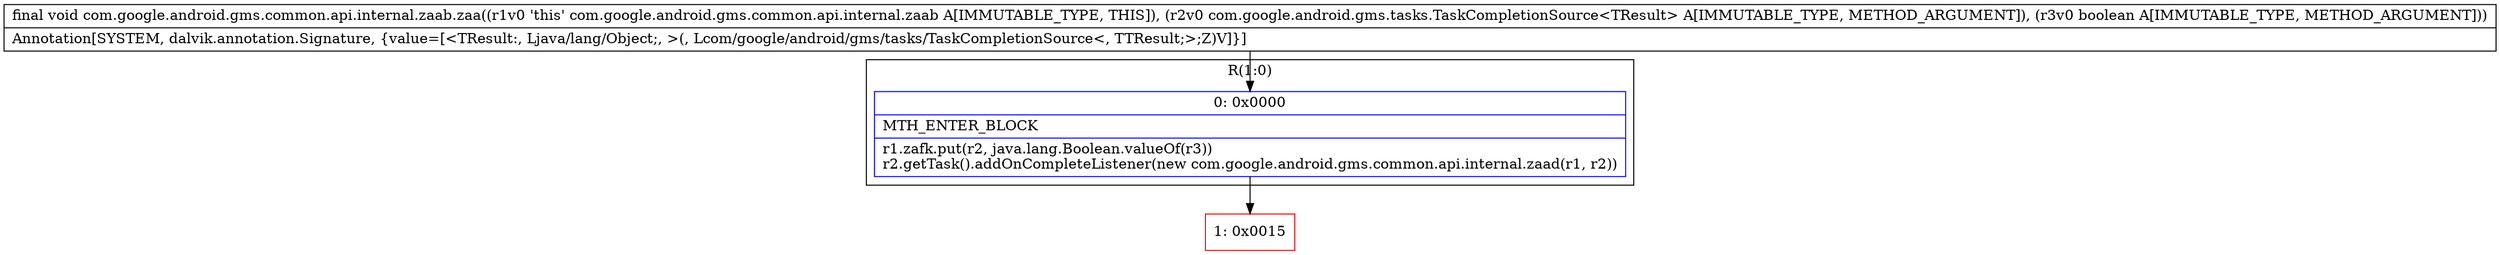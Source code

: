 digraph "CFG forcom.google.android.gms.common.api.internal.zaab.zaa(Lcom\/google\/android\/gms\/tasks\/TaskCompletionSource;Z)V" {
subgraph cluster_Region_1487141656 {
label = "R(1:0)";
node [shape=record,color=blue];
Node_0 [shape=record,label="{0\:\ 0x0000|MTH_ENTER_BLOCK\l|r1.zafk.put(r2, java.lang.Boolean.valueOf(r3))\lr2.getTask().addOnCompleteListener(new com.google.android.gms.common.api.internal.zaad(r1, r2))\l}"];
}
Node_1 [shape=record,color=red,label="{1\:\ 0x0015}"];
MethodNode[shape=record,label="{final void com.google.android.gms.common.api.internal.zaab.zaa((r1v0 'this' com.google.android.gms.common.api.internal.zaab A[IMMUTABLE_TYPE, THIS]), (r2v0 com.google.android.gms.tasks.TaskCompletionSource\<TResult\> A[IMMUTABLE_TYPE, METHOD_ARGUMENT]), (r3v0 boolean A[IMMUTABLE_TYPE, METHOD_ARGUMENT]))  | Annotation[SYSTEM, dalvik.annotation.Signature, \{value=[\<TResult:, Ljava\/lang\/Object;, \>(, Lcom\/google\/android\/gms\/tasks\/TaskCompletionSource\<, TTResult;\>;Z)V]\}]\l}"];
MethodNode -> Node_0;
Node_0 -> Node_1;
}

